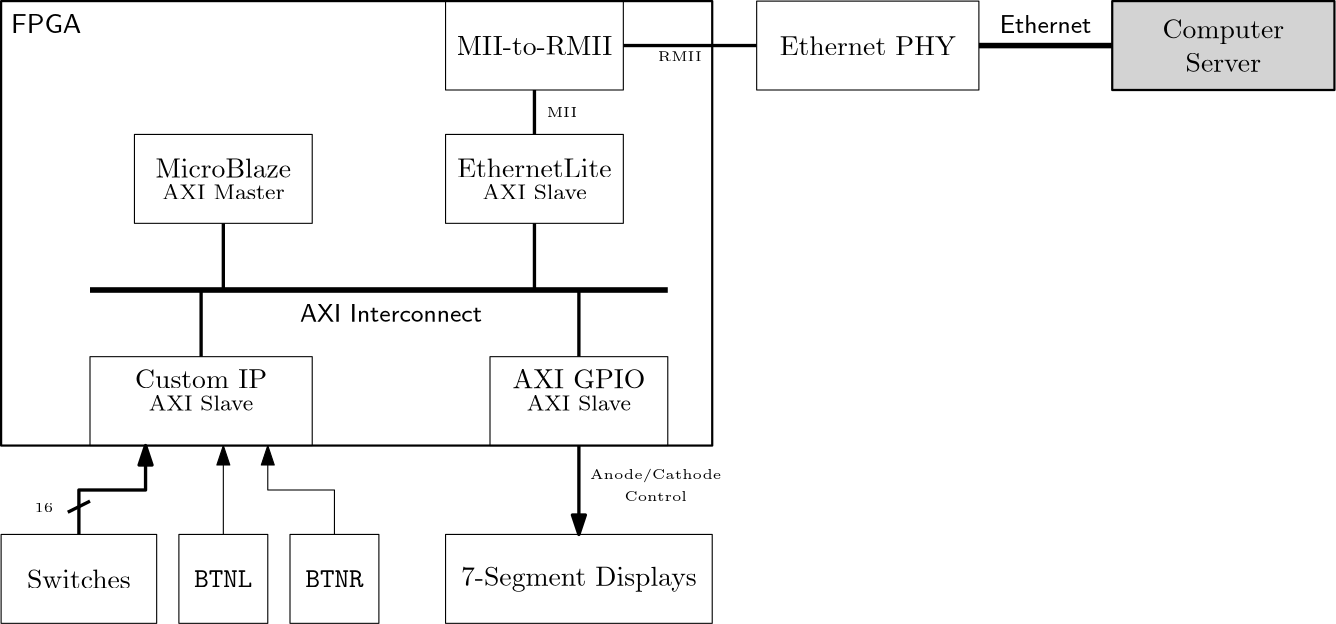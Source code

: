 <?xml version="1.0"?>
<!DOCTYPE ipe SYSTEM "ipe.dtd">
<ipe version="70107" creator="Ipe 7.1.7">
<info created="D:20180117125336" modified="D:20180117125336"/>
<ipestyle name="basic">
<symbol name="arrow/arc(spx)">
<path stroke="sym-stroke" fill="sym-stroke" pen="sym-pen">
0 0 m
-1 0.333 l
-1 -0.333 l
h
</path>
</symbol>
<symbol name="arrow/farc(spx)">
<path stroke="sym-stroke" fill="white" pen="sym-pen">
0 0 m
-1 0.333 l
-1 -0.333 l
h
</path>
</symbol>
<symbol name="arrow/ptarc(spx)">
<path stroke="sym-stroke" fill="sym-stroke" pen="sym-pen">
0 0 m
-1 0.333 l
-0.8 0 l
-1 -0.333 l
h
</path>
</symbol>
<symbol name="arrow/fptarc(spx)">
<path stroke="sym-stroke" fill="white" pen="sym-pen">
0 0 m
-1 0.333 l
-0.8 0 l
-1 -0.333 l
h
</path>
</symbol>
<symbol name="mark/circle(sx)" transformations="translations">
<path fill="sym-stroke">
0.6 0 0 0.6 0 0 e
0.4 0 0 0.4 0 0 e
</path>
</symbol>
<symbol name="mark/disk(sx)" transformations="translations">
<path fill="sym-stroke">
0.6 0 0 0.6 0 0 e
</path>
</symbol>
<symbol name="mark/fdisk(sfx)" transformations="translations">
<group>
<path fill="sym-fill">
0.5 0 0 0.5 0 0 e
</path>
<path fill="sym-stroke" fillrule="eofill">
0.6 0 0 0.6 0 0 e
0.4 0 0 0.4 0 0 e
</path>
</group>
</symbol>
<symbol name="mark/box(sx)" transformations="translations">
<path fill="sym-stroke" fillrule="eofill">
-0.6 -0.6 m
0.6 -0.6 l
0.6 0.6 l
-0.6 0.6 l
h
-0.4 -0.4 m
0.4 -0.4 l
0.4 0.4 l
-0.4 0.4 l
h
</path>
</symbol>
<symbol name="mark/square(sx)" transformations="translations">
<path fill="sym-stroke">
-0.6 -0.6 m
0.6 -0.6 l
0.6 0.6 l
-0.6 0.6 l
h
</path>
</symbol>
<symbol name="mark/fsquare(sfx)" transformations="translations">
<group>
<path fill="sym-fill">
-0.5 -0.5 m
0.5 -0.5 l
0.5 0.5 l
-0.5 0.5 l
h
</path>
<path fill="sym-stroke" fillrule="eofill">
-0.6 -0.6 m
0.6 -0.6 l
0.6 0.6 l
-0.6 0.6 l
h
-0.4 -0.4 m
0.4 -0.4 l
0.4 0.4 l
-0.4 0.4 l
h
</path>
</group>
</symbol>
<symbol name="mark/cross(sx)" transformations="translations">
<group>
<path fill="sym-stroke">
-0.43 -0.57 m
0.57 0.43 l
0.43 0.57 l
-0.57 -0.43 l
h
</path>
<path fill="sym-stroke">
-0.43 0.57 m
0.57 -0.43 l
0.43 -0.57 l
-0.57 0.43 l
h
</path>
</group>
</symbol>
<symbol name="arrow/fnormal(spx)">
<path stroke="sym-stroke" fill="white" pen="sym-pen">
0 0 m
-1 0.333 l
-1 -0.333 l
h
</path>
</symbol>
<symbol name="arrow/pointed(spx)">
<path stroke="sym-stroke" fill="sym-stroke" pen="sym-pen">
0 0 m
-1 0.333 l
-0.8 0 l
-1 -0.333 l
h
</path>
</symbol>
<symbol name="arrow/fpointed(spx)">
<path stroke="sym-stroke" fill="white" pen="sym-pen">
0 0 m
-1 0.333 l
-0.8 0 l
-1 -0.333 l
h
</path>
</symbol>
<symbol name="arrow/linear(spx)">
<path stroke="sym-stroke" pen="sym-pen">
-1 0.333 m
0 0 l
-1 -0.333 l
</path>
</symbol>
<symbol name="arrow/fdouble(spx)">
<path stroke="sym-stroke" fill="white" pen="sym-pen">
0 0 m
-1 0.333 l
-1 -0.333 l
h
-1 0 m
-2 0.333 l
-2 -0.333 l
h
</path>
</symbol>
<symbol name="arrow/double(spx)">
<path stroke="sym-stroke" fill="sym-stroke" pen="sym-pen">
0 0 m
-1 0.333 l
-1 -0.333 l
h
-1 0 m
-2 0.333 l
-2 -0.333 l
h
</path>
</symbol>
<pen name="heavier" value="0.8"/>
<pen name="fat" value="1.2"/>
<pen name="ultrafat" value="2"/>
<symbolsize name="large" value="5"/>
<symbolsize name="small" value="2"/>
<symbolsize name="tiny" value="1.1"/>
<arrowsize name="large" value="10"/>
<arrowsize name="small" value="5"/>
<arrowsize name="tiny" value="3"/>
<color name="red" value="1 0 0"/>
<color name="green" value="0 1 0"/>
<color name="blue" value="0 0 1"/>
<color name="yellow" value="1 1 0"/>
<color name="orange" value="1 0.647 0"/>
<color name="gold" value="1 0.843 0"/>
<color name="purple" value="0.627 0.125 0.941"/>
<color name="gray" value="0.745"/>
<color name="brown" value="0.647 0.165 0.165"/>
<color name="navy" value="0 0 0.502"/>
<color name="pink" value="1 0.753 0.796"/>
<color name="seagreen" value="0.18 0.545 0.341"/>
<color name="turquoise" value="0.251 0.878 0.816"/>
<color name="violet" value="0.933 0.51 0.933"/>
<color name="darkblue" value="0 0 0.545"/>
<color name="darkcyan" value="0 0.545 0.545"/>
<color name="darkgray" value="0.663"/>
<color name="darkgreen" value="0 0.392 0"/>
<color name="darkmagenta" value="0.545 0 0.545"/>
<color name="darkorange" value="1 0.549 0"/>
<color name="darkred" value="0.545 0 0"/>
<color name="lightblue" value="0.678 0.847 0.902"/>
<color name="lightcyan" value="0.878 1 1"/>
<color name="lightgray" value="0.827"/>
<color name="lightgreen" value="0.565 0.933 0.565"/>
<color name="lightyellow" value="1 1 0.878"/>
<dashstyle name="dashed" value="[4] 0"/>
<dashstyle name="dotted" value="[1 3] 0"/>
<dashstyle name="dash dotted" value="[4 2 1 2] 0"/>
<dashstyle name="dash dot dotted" value="[4 2 1 2 1 2] 0"/>
<textsize name="large" value="\large"/>
<textsize name="Large" value="\Large"/>
<textsize name="LARGE" value="\LARGE"/>
<textsize name="huge" value="\huge"/>
<textsize name="Huge" value="\Huge"/>
<textsize name="small" value="\small"/>
<textsize name="footnote" value="\footnotesize"/>
<textsize name="tiny" value="\tiny"/>
<textstyle name="center" begin="\begin{center}" end="\end{center}"/>
<textstyle name="itemize" begin="\begin{itemize}" end="\end{itemize}"/>
<textstyle name="item" begin="\begin{itemize}\item{}" end="\end{itemize}"/>
<gridsize name="4 pts" value="4"/>
<gridsize name="8 pts (~3 mm)" value="8"/>
<gridsize name="16 pts (~6 mm)" value="16"/>
<gridsize name="32 pts (~12 mm)" value="32"/>
<gridsize name="10 pts (~3.5 mm)" value="10"/>
<gridsize name="20 pts (~7 mm)" value="20"/>
<gridsize name="14 pts (~5 mm)" value="14"/>
<gridsize name="28 pts (~10 mm)" value="28"/>
<gridsize name="56 pts (~20 mm)" value="56"/>
<anglesize name="90 deg" value="90"/>
<anglesize name="60 deg" value="60"/>
<anglesize name="45 deg" value="45"/>
<anglesize name="30 deg" value="30"/>
<anglesize name="22.5 deg" value="22.5"/>
<tiling name="falling" angle="-60" step="4" width="1"/>
<tiling name="rising" angle="30" step="4" width="1"/>
</ipestyle>
<page>
<layer name="alpha"/>
<view layers="alpha" active="alpha"/>
<path layer="alpha" matrix="1 0 0 1 -96 0" stroke="black" pen="heavier">
128 784 m
128 624 l
384 624 l
384 784 l
h
</path>
<path matrix="0.7 0 0 1 -57.6 0" stroke="black">
128 592 m
128 560 l
208 560 l
208 592 l
h
</path>
<text matrix="1 0 0 1 -30.7075 -15.459" transformations="translations" pos="72 588" stroke="black" type="label" width="37.415" height="6.918" depth="0" valign="baseline">Switches</text>
<path matrix="1.2 0 0 1 38.4 0" stroke="black">
128 592 m
128 560 l
208 560 l
208 592 l
h
</path>
<path matrix="0.4 0 0 1 44.8 0" stroke="black">
128 592 m
128 560 l
208 560 l
208 592 l
h
</path>
<text matrix="1 0 0 1 29.5395 -15.044" transformations="translations" pos="72 588" stroke="black" type="label" width="20.921" height="6.088" depth="0" valign="baseline">\verb|BTNL|</text>
<path matrix="0.4 0 0 1 84.8 0" stroke="black">
128 592 m
128 560 l
208 560 l
208 592 l
h
</path>
<text matrix="1 0 0 1 69.5395 -15.044" transformations="translations" pos="72 588" stroke="black" type="label" width="20.921" height="6.088" depth="0" valign="baseline">\verb|BTNR|</text>
<text matrix="1 0 0 1 125.534 -14.498" transformations="translations" pos="72 588" stroke="black" type="label" width="84.932" height="6.926" depth="1.93" valign="baseline">7-Segment Displays</text>
<path matrix="1.33333 0 0 1 -133.333 -32" stroke="black">
160 768 m
160 736 l
208 736 l
208 768 l
h
</path>
<text matrix="1 0 0 1 15.564 132.541" transformations="translations" pos="72 588" stroke="black" type="label" width="48.872" height="6.918" depth="0" valign="baseline">MicroBlaze</text>
<path matrix="1.33333 0 0 1 -5.33333 -112" stroke="black">
160 768 m
160 736 l
208 736 l
208 768 l
h
</path>
<text matrix="1 0 0 1 144.096 56.596" transformations="translations" pos="72 588" stroke="black" type="label" width="47.807" height="6.808" depth="0" valign="baseline">AXI GPIO</text>
<path matrix="1 0 0 1 -96 0" stroke="black" pen="fat" arrow="normal/normal">
336 624 m
336 592 l
</path>
<text matrix="1 0 0 1 -104 0" transformations="translations" pos="348 612" stroke="black" type="label" width="49.648" height="3.741" depth="1.24" valign="baseline" size="tiny">Anode/Cathode
</text>
<text matrix="1 0 0 1 -91.612 -8" transformations="translations" pos="348 612" stroke="black" type="label" width="24.872" height="3.459" depth="0" valign="baseline" size="tiny">Control
</text>
<path matrix="1 0 0 1 -96 0" stroke="black">
160 656 m
160 624 l
240 624 l
240 656 l
h
</path>
<text matrix="1 0 0 1 8.242 56.596" transformations="translations" pos="72 588" stroke="black" type="label" width="47.516" height="6.808" depth="0" valign="baseline">Custom IP</text>
<path matrix="1 0 0 1 -96 0" stroke="black" arrow="normal/normal">
208 592 m
208 624 l
</path>
<path matrix="1 0 0 1 -96 0" stroke="black" pen="fat" arrow="normal/normal">
156 592 m
156 608 l
180 608 l
180 624 l
</path>
<path matrix="1 0 0 1 -96 0" stroke="black" arrow="normal/normal">
248 592 m
248 608 l
224 608 l
224 624 l
</path>
<text matrix="1 0 0 1 -304 -12" transformations="translations" pos="348 612" stroke="black" type="label" width="9.133" height="3.21" depth="0" valign="baseline" size="tiny">16
</text>
<path matrix="1 0 0 1 -96 4" stroke="black" pen="fat">
152 596 m
160 600 l
</path>
<path matrix="1 0 0 1 -96 -8" stroke="black" pen="ultrafat">
160 688 m
368 688 l
</path>
<path matrix="1.33333 0 0 0.666667 -213.333 234.667" stroke="black">
304 752 m
304 704 l
352 704 l
352 752 l
h
</path>
<text matrix="1 0 0 1 124.174 132.541" transformations="translations" pos="72 588" stroke="black" type="label" width="55.653" height="6.918" depth="0" valign="baseline">EthernetLite</text>
<path matrix="1 0 0 0.75 -96 164" stroke="black" pen="fat">
200 656 m
200 688 l
</path>
<path matrix="1 0 0 0.857143 -96 90.2857" stroke="black" pen="fat">
208 716 m
208 688 l
</path>
<path matrix="1 0 0 1 -96 -8" stroke="black" pen="fat">
320 712 m
320 688 l
</path>
<path matrix="1 0 0 0.6 -96 267.2" stroke="black" pen="fat">
336 648 m
336 688 l
</path>
<path matrix="1.33333 0 0 0.666667 -213.333 282.667" stroke="black">
304 752 m
304 704 l
352 704 l
352 752 l
h
</path>
<path matrix="1 0 0 0.666667 -96 277.333" stroke="black" pen="fat">
320 712 m
320 688 l
</path>
<text matrix="1 0 0 1 123.98 176.596" transformations="translations" pos="72 588" stroke="black" type="label" width="56.04" height="6.808" depth="0" valign="baseline">MII-to-RMII</text>
<text matrix="1 0 0 1 240.299 176.541" transformations="translations" pos="72 588" stroke="black" type="label" width="63.401" height="6.918" depth="0" valign="baseline">Ethernet PHY</text>
<text matrix="1 0 0 1 -79.612 150.307" transformations="translations" pos="348 612" stroke="black" type="label" width="18.203" height="3.386" depth="0" valign="baseline" size="tiny">RMII
</text>
<text matrix="1 0 0 1 -119.612 130.307" transformations="translations" pos="348 612" stroke="black" type="label" width="13.374" height="3.386" depth="0" valign="baseline" size="tiny">MII
</text>
<text matrix="1 0 0 1 -36.436 184.541" transformations="translations" pos="72 588" stroke="black" type="label" width="25.322" height="6.918" depth="0" valign="baseline">\textsf{FPGA}</text>
<text matrix="1 0 0 1 67.564 80.541" transformations="translations" pos="72 588" stroke="black" type="label" width="65.608" height="6.227" depth="0" valign="baseline" size="small">\textsf{AXI Interconnect}</text>
<text matrix="1 0 0 1 13.194 48.596" transformations="translations" pos="72 588" stroke="black" type="label" width="37.612" height="5.535" depth="0" valign="baseline" size="footnote">AXI Slave</text>
<text matrix="1 0 0 1 149.194 48.596" transformations="translations" pos="72 588" stroke="black" type="label" width="37.612" height="5.535" depth="0" valign="baseline" size="footnote">AXI Slave</text>
<text matrix="1 0 0 1 133.194 124.596" transformations="translations" pos="72 588" stroke="black" type="label" width="37.612" height="5.535" depth="0" valign="baseline" size="footnote">AXI Slave</text>
<text matrix="1 0 0 1 17.878 124.596" transformations="translations" pos="72 588" stroke="black" type="label" width="44.244" height="5.446" depth="0" valign="baseline" size="footnote">AXI Master</text>
<path matrix="1 0 0 1 176 192" stroke="black">
128 592 m
128 560 l
208 560 l
208 592 l
h
</path>
<path matrix="0.315789 0 0 1 300.632 -48" stroke="black" pen="ultrafat">
264 816 m
416 816 l
</path>
<text matrix="1 0 0 1 319.476 184.541" transformations="translations" pos="72 588" stroke="black" type="label" width="33.049" height="6.227" depth="0" valign="baseline" size="small">\textsf{Ethernet}</text>
<path matrix="1.09091 0 0 1 -23.2727 0" stroke="black" pen="fat">
256 768 m
300 768 l
</path>
<path matrix="1 0 0 1 304 192" stroke="black" fill="lightgray" pen="heavier">
128 592 m
128 560 l
208 560 l
208 592 l
h
</path>
<group matrix="1 0 0 1 0 -2.965">
<text matrix="1 0 0 1 378.124 185.557" transformations="translations" pos="72 588" stroke="black" type="label" width="43.753" height="6.815" depth="1.93" valign="baseline">Computer</text>
<text matrix="1 0 0 1 386.412 173.557" transformations="translations" pos="72 588" stroke="black" type="label" width="27.176" height="6.808" depth="0" valign="baseline">Server</text>
</group>
</page>
</ipe>
